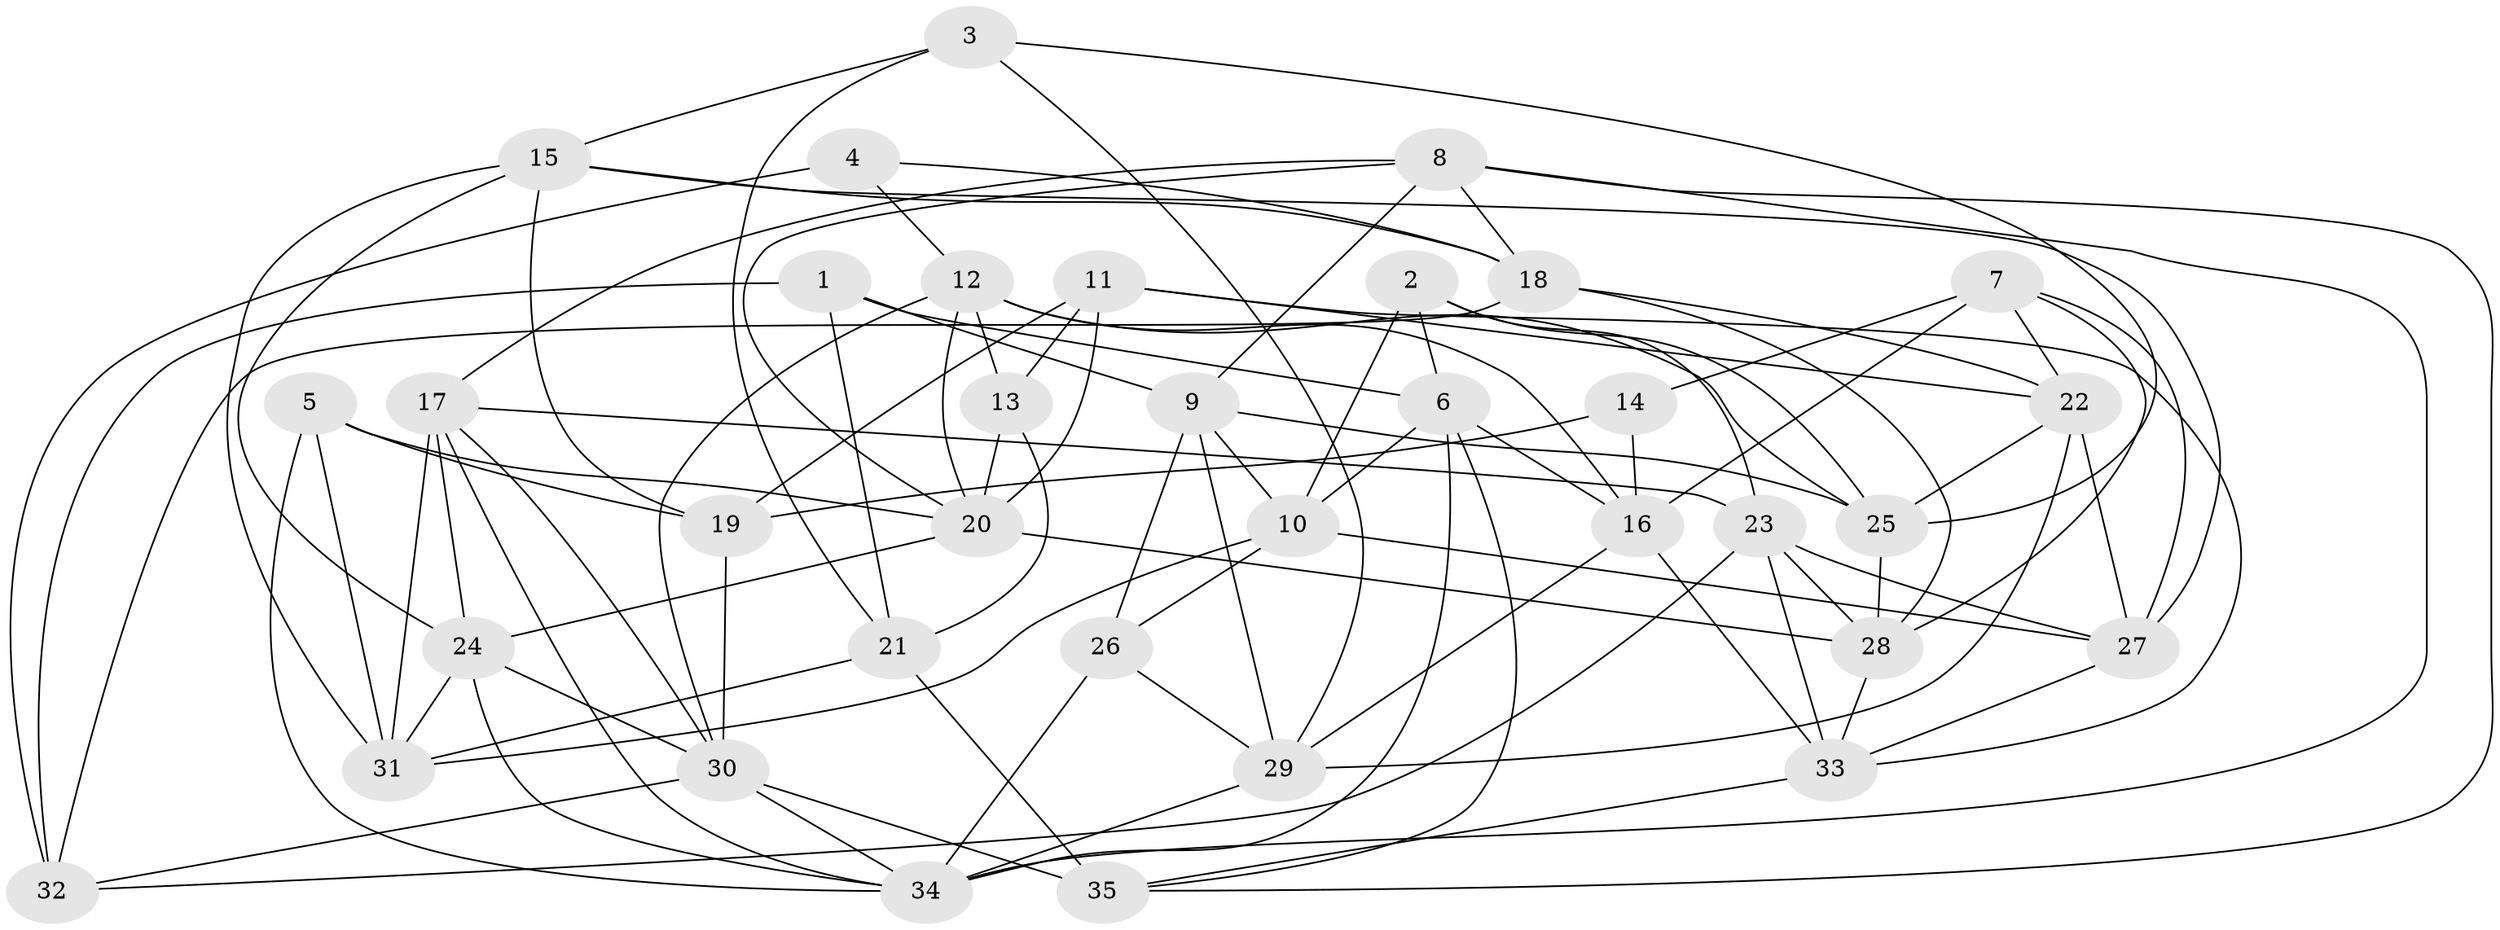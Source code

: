 // original degree distribution, {4: 1.0}
// Generated by graph-tools (version 1.1) at 2025/50/03/09/25 03:50:44]
// undirected, 35 vertices, 95 edges
graph export_dot {
graph [start="1"]
  node [color=gray90,style=filled];
  1;
  2;
  3;
  4;
  5;
  6;
  7;
  8;
  9;
  10;
  11;
  12;
  13;
  14;
  15;
  16;
  17;
  18;
  19;
  20;
  21;
  22;
  23;
  24;
  25;
  26;
  27;
  28;
  29;
  30;
  31;
  32;
  33;
  34;
  35;
  1 -- 6 [weight=1.0];
  1 -- 9 [weight=1.0];
  1 -- 21 [weight=1.0];
  1 -- 32 [weight=1.0];
  2 -- 6 [weight=1.0];
  2 -- 10 [weight=1.0];
  2 -- 23 [weight=1.0];
  2 -- 25 [weight=1.0];
  3 -- 15 [weight=1.0];
  3 -- 21 [weight=1.0];
  3 -- 25 [weight=1.0];
  3 -- 29 [weight=1.0];
  4 -- 12 [weight=1.0];
  4 -- 18 [weight=1.0];
  4 -- 32 [weight=2.0];
  5 -- 19 [weight=1.0];
  5 -- 20 [weight=1.0];
  5 -- 31 [weight=1.0];
  5 -- 34 [weight=1.0];
  6 -- 10 [weight=1.0];
  6 -- 16 [weight=1.0];
  6 -- 34 [weight=1.0];
  6 -- 35 [weight=1.0];
  7 -- 14 [weight=2.0];
  7 -- 16 [weight=1.0];
  7 -- 22 [weight=1.0];
  7 -- 27 [weight=1.0];
  7 -- 28 [weight=1.0];
  8 -- 9 [weight=1.0];
  8 -- 17 [weight=1.0];
  8 -- 18 [weight=1.0];
  8 -- 20 [weight=1.0];
  8 -- 34 [weight=1.0];
  8 -- 35 [weight=1.0];
  9 -- 10 [weight=1.0];
  9 -- 25 [weight=1.0];
  9 -- 26 [weight=1.0];
  9 -- 29 [weight=1.0];
  10 -- 26 [weight=1.0];
  10 -- 27 [weight=1.0];
  10 -- 31 [weight=1.0];
  11 -- 13 [weight=1.0];
  11 -- 19 [weight=1.0];
  11 -- 20 [weight=2.0];
  11 -- 22 [weight=1.0];
  11 -- 33 [weight=1.0];
  12 -- 13 [weight=1.0];
  12 -- 16 [weight=1.0];
  12 -- 20 [weight=1.0];
  12 -- 25 [weight=1.0];
  12 -- 30 [weight=1.0];
  13 -- 20 [weight=1.0];
  13 -- 21 [weight=1.0];
  14 -- 16 [weight=1.0];
  14 -- 19 [weight=1.0];
  15 -- 18 [weight=1.0];
  15 -- 19 [weight=1.0];
  15 -- 24 [weight=1.0];
  15 -- 27 [weight=1.0];
  15 -- 31 [weight=1.0];
  16 -- 29 [weight=1.0];
  16 -- 33 [weight=1.0];
  17 -- 23 [weight=1.0];
  17 -- 24 [weight=1.0];
  17 -- 30 [weight=1.0];
  17 -- 31 [weight=1.0];
  17 -- 34 [weight=1.0];
  18 -- 22 [weight=1.0];
  18 -- 28 [weight=1.0];
  18 -- 32 [weight=1.0];
  19 -- 30 [weight=2.0];
  20 -- 24 [weight=1.0];
  20 -- 28 [weight=1.0];
  21 -- 31 [weight=1.0];
  21 -- 35 [weight=2.0];
  22 -- 25 [weight=1.0];
  22 -- 27 [weight=1.0];
  22 -- 29 [weight=1.0];
  23 -- 27 [weight=1.0];
  23 -- 28 [weight=1.0];
  23 -- 32 [weight=1.0];
  23 -- 33 [weight=1.0];
  24 -- 30 [weight=1.0];
  24 -- 31 [weight=1.0];
  24 -- 34 [weight=1.0];
  25 -- 28 [weight=1.0];
  26 -- 29 [weight=1.0];
  26 -- 34 [weight=1.0];
  27 -- 33 [weight=1.0];
  28 -- 33 [weight=1.0];
  29 -- 34 [weight=1.0];
  30 -- 32 [weight=1.0];
  30 -- 34 [weight=1.0];
  30 -- 35 [weight=1.0];
  33 -- 35 [weight=1.0];
}

